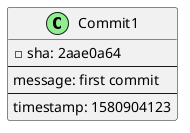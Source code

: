@startuml


class Commit1 <<(C,lightgreen)>> {
-sha: 2aae0a64
--
message: first commit
--
timestamp: 1580904123
}

@enduml